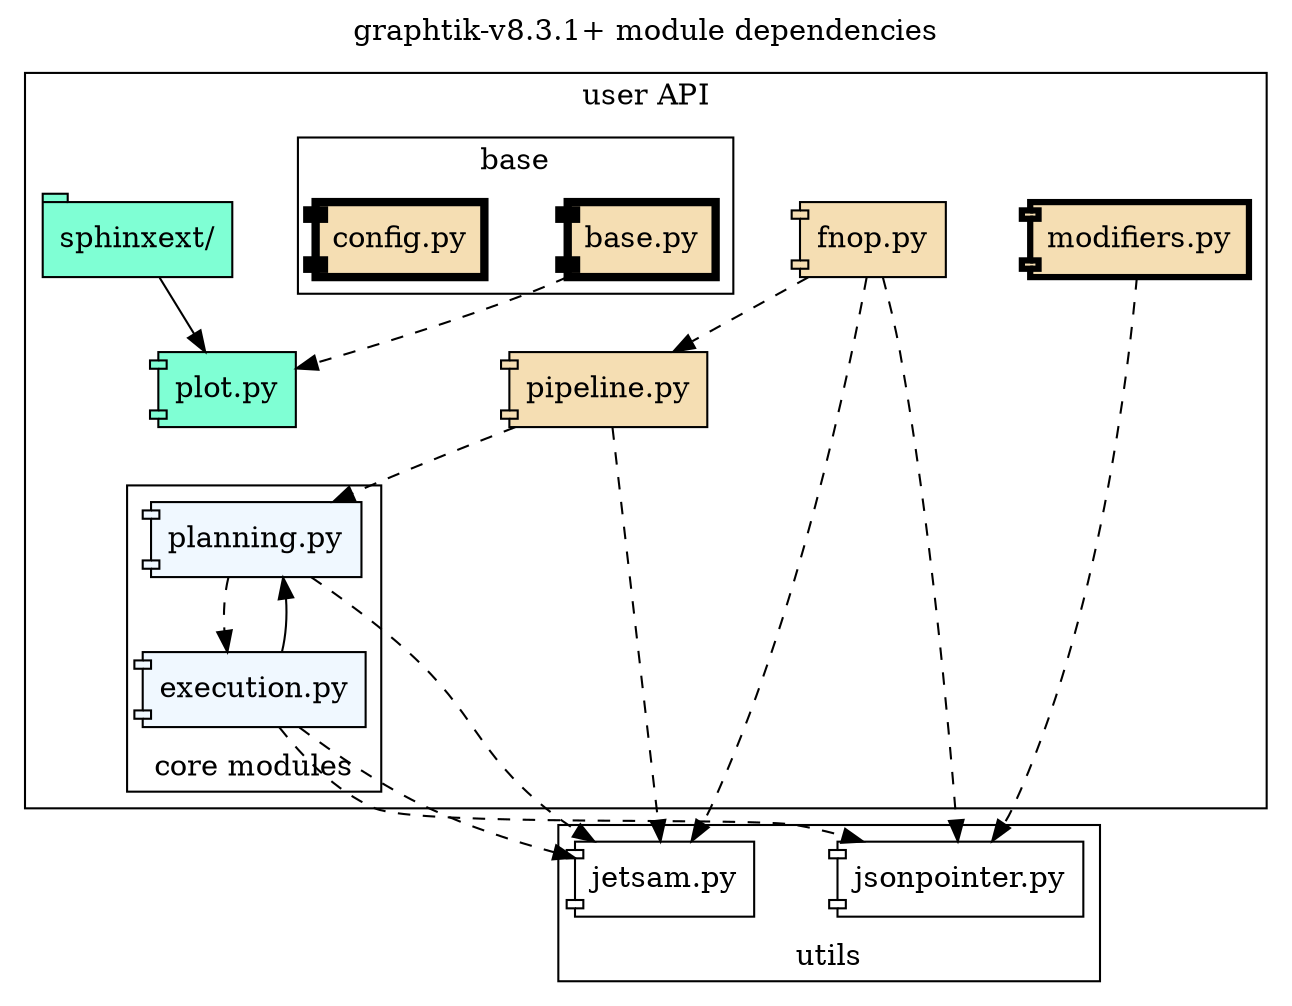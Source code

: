 digraph {
    label="graphtik-v8.3.1+ module dependencies";
    labelloc=t;
    tooltip="graphtik module dependencies";
    nodesep=0.55;
    remincross=true;
    node [target="_top" style=filled];
    edge [target="_top"];
    graph [rankdir=TB URL="../reference.html", target=_top];

    subgraph cluster_user_API {
        label="user API";
        labelloc=t;
        rank=S;
        tooltip="modules for clients to interact with";
        "plot.py"        [shape=component
                    tooltip="(extra) plot graphs"
                    fillcolor=Aquamarine
                    URL="../reference.html#module-graphtik.plot"];
        "sphinxext/"   [shape=tab
                    tooltip="(extra) package & modules for plotting graph in Sphinx sites"
                    fillcolor=Aquamarine
                    URL="../reference.html#module-graphtik.sphinxext"];

        "pipeline.py"    [shape=component
                    tooltip="(public)"
                    fillcolor=wheat
                    URL="../reference.html#module-graphtik.pipeline"];
        "fnop.py"    [shape=component
                    tooltip="(public)"
                    fillcolor=wheat
                    URL="../reference.html#module-graphtik.fnop"];
        "modifiers.py"   [shape=component
                    tooltip="(public) almost everything imports this module (not-shown)"
                    fillcolor=wheat penwidth=3
                    URL="../reference.html#module-graphtik.modifiers"];


        subgraph cluster_planning {
            label="core modules";
            labelloc=b;
            tooltip="modules related to graph solution, client is not expected to interact much with them";
            URL="arch.html#term-execution";
            rank=S;

            "planning.py"     [shape=component
                        tooltip="(private)"
                        fillcolor=AliceBlue
                        URL="../reference.html#module-graphtik.planning"];
            "execution.py"   [shape=component
                        tooltip="(private)"
                        fillcolor=AliceBlue
                        URL="../reference.html#module-graphtik.execution"];
        }

        subgraph cluster_base {
            label="base";
            labelloc=t;
            tooltip="modules imported almost by everything (not shown)";
            rank=min;

            "base.py"   [shape=component
                        tooltip="(implicit) everything imports this module (not shown)"
                        fillcolor=wheat penwidth=4
                        URL="../reference.html#module-graphtik.base"];
            "config.py" [shape=component tooltip="(public) almost everything import this module (not shown)"
                        fillcolor=wheat penwidth=4
                        URL="../reference.html#module-graphtik.config"];
        }

    }
    subgraph cluster_utils {
        label="utils";
        labelloc=b;
        #rank=S;
        tooltip="almost all other modules depend on these";

        "jetsam.py" [shape=component tooltip="utility to annotate exceptions in case of failures"
                    fillcolor=white
                    URL="../reference.html#module-graphtik.jetsam"];
        "jsonpointer.py"      [shape=component tooltip="json-pointer parsing utils"
                    fillcolor=white
                    URL="../reference.html#module-graphtik.jsonpointer"];
    }

    #{"fnop.py", "pipeline.py", "planning.py", "execution.py", "plot.py"} -> "base.py"
    #                                        [tooltip="(import-time)"];
    "base.py" -> "plot.py"                  [tooltip="(run-time)" style=dashed];
    {"fnop.py", "pipeline.py", "planning.py", "execution.py"} -> "jetsam.py" [tooltip="(run-time)" style=dashed];
    "execution.py" -> "planning.py"         [tooltip="(import-time)"];
    "planning.py" -> "execution.py"         [tooltip="(run-time)"  style=dashed];
    "pipeline.py" -> "planning.py"          [tooltip="(run-time)" style=dashed];
    "fnop.py" -> "pipeline.py"              [style=dashed tooltip="(run-time) just for plotting"];
    {"modifiers.py", "execution.py", "fnop.py"} -> "jsonpointer.py"           [style=dashed tooltip="(run-time)"];
    "sphinxext/" -> "plot.py"               [tooltip="(import-time)"];
}